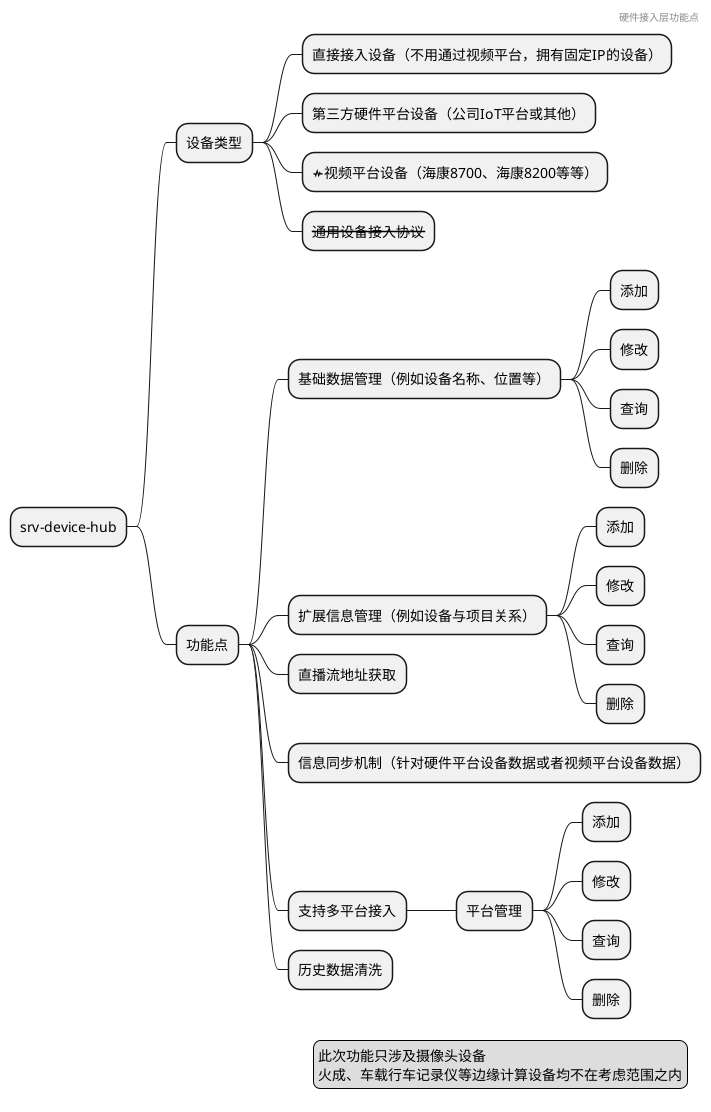 @startmindmap

* srv-device-hub
** 设备类型
*** 直接接入设备（不用通过视频平台，拥有固定IP的设备）
*** 第三方硬件平台设备（公司IoT平台或其他）
*** <&pulse>视频平台设备（海康8700、海康8200等等）
*** <s>通用设备接入协议</s>
** 功能点
*** 基础数据管理（例如设备名称、位置等）
**** 添加
**** 修改
**** 查询
**** 删除
*** 扩展信息管理（例如设备与项目关系）
**** 添加
**** 修改
**** 查询
**** 删除
*** 直播流地址获取
*** 信息同步机制（针对硬件平台设备数据或者视频平台设备数据）
*** 支持多平台接入
**** 平台管理
***** 添加
***** 修改
***** 查询
***** 删除
*** 历史数据清洗

header
硬件接入层功能点
endheader

legend right
  此次功能只涉及摄像头设备
  火成、车载行车记录仪等边缘计算设备均不在考虑范围之内
endlegend
@endmindmap
